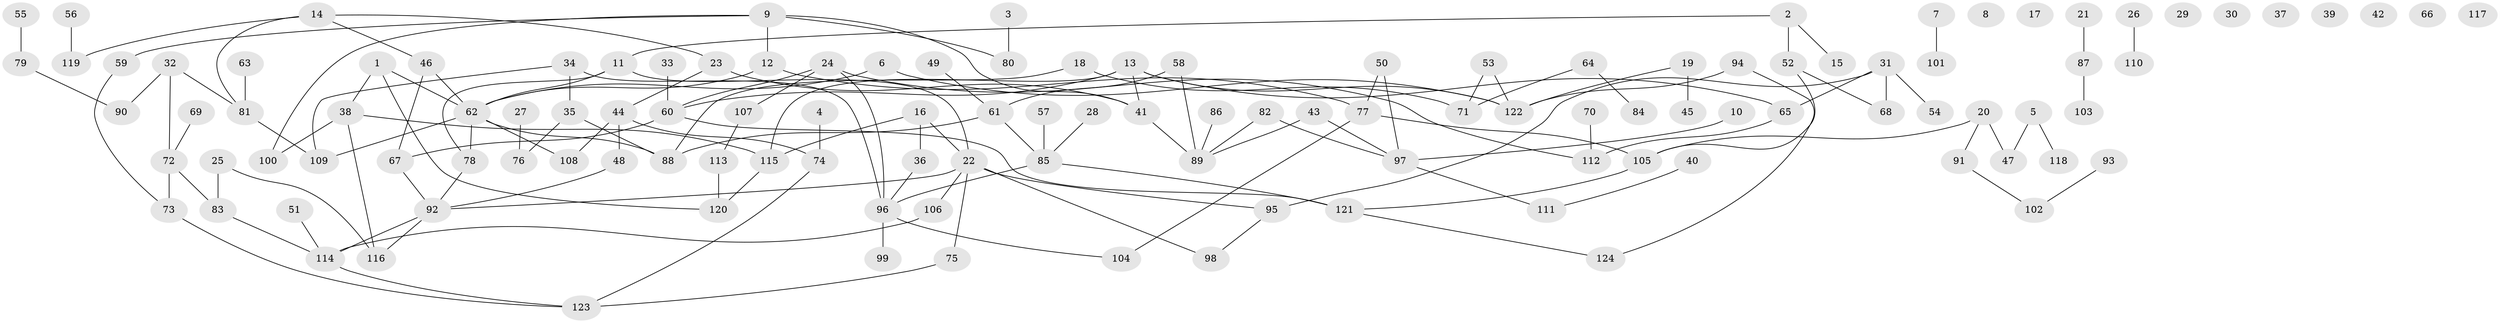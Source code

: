 // coarse degree distribution, {4: 0.07777777777777778, 1: 0.2777777777777778, 5: 0.08888888888888889, 0: 0.1111111111111111, 6: 0.03333333333333333, 7: 0.05555555555555555, 3: 0.12222222222222222, 2: 0.2222222222222222, 9: 0.011111111111111112}
// Generated by graph-tools (version 1.1) at 2025/41/03/06/25 10:41:19]
// undirected, 124 vertices, 150 edges
graph export_dot {
graph [start="1"]
  node [color=gray90,style=filled];
  1;
  2;
  3;
  4;
  5;
  6;
  7;
  8;
  9;
  10;
  11;
  12;
  13;
  14;
  15;
  16;
  17;
  18;
  19;
  20;
  21;
  22;
  23;
  24;
  25;
  26;
  27;
  28;
  29;
  30;
  31;
  32;
  33;
  34;
  35;
  36;
  37;
  38;
  39;
  40;
  41;
  42;
  43;
  44;
  45;
  46;
  47;
  48;
  49;
  50;
  51;
  52;
  53;
  54;
  55;
  56;
  57;
  58;
  59;
  60;
  61;
  62;
  63;
  64;
  65;
  66;
  67;
  68;
  69;
  70;
  71;
  72;
  73;
  74;
  75;
  76;
  77;
  78;
  79;
  80;
  81;
  82;
  83;
  84;
  85;
  86;
  87;
  88;
  89;
  90;
  91;
  92;
  93;
  94;
  95;
  96;
  97;
  98;
  99;
  100;
  101;
  102;
  103;
  104;
  105;
  106;
  107;
  108;
  109;
  110;
  111;
  112;
  113;
  114;
  115;
  116;
  117;
  118;
  119;
  120;
  121;
  122;
  123;
  124;
  1 -- 38;
  1 -- 62;
  1 -- 120;
  2 -- 11;
  2 -- 15;
  2 -- 52;
  3 -- 80;
  4 -- 74;
  5 -- 47;
  5 -- 118;
  6 -- 62;
  6 -- 122;
  7 -- 101;
  9 -- 12;
  9 -- 41;
  9 -- 59;
  9 -- 80;
  9 -- 100;
  10 -- 97;
  11 -- 22;
  11 -- 62;
  11 -- 78;
  12 -- 62;
  12 -- 77;
  13 -- 41;
  13 -- 60;
  13 -- 65;
  13 -- 115;
  13 -- 122;
  14 -- 23;
  14 -- 46;
  14 -- 81;
  14 -- 119;
  16 -- 22;
  16 -- 36;
  16 -- 115;
  18 -- 71;
  18 -- 88;
  19 -- 45;
  19 -- 122;
  20 -- 47;
  20 -- 91;
  20 -- 105;
  21 -- 87;
  22 -- 75;
  22 -- 92;
  22 -- 95;
  22 -- 98;
  22 -- 106;
  23 -- 41;
  23 -- 44;
  24 -- 60;
  24 -- 96;
  24 -- 107;
  24 -- 112;
  25 -- 83;
  25 -- 116;
  26 -- 110;
  27 -- 76;
  28 -- 85;
  31 -- 54;
  31 -- 65;
  31 -- 68;
  31 -- 95;
  32 -- 72;
  32 -- 81;
  32 -- 90;
  33 -- 60;
  34 -- 35;
  34 -- 96;
  34 -- 109;
  35 -- 76;
  35 -- 88;
  36 -- 96;
  38 -- 100;
  38 -- 115;
  38 -- 116;
  40 -- 111;
  41 -- 89;
  43 -- 89;
  43 -- 97;
  44 -- 48;
  44 -- 74;
  44 -- 108;
  46 -- 62;
  46 -- 67;
  48 -- 92;
  49 -- 61;
  50 -- 77;
  50 -- 97;
  51 -- 114;
  52 -- 68;
  52 -- 105;
  53 -- 71;
  53 -- 122;
  55 -- 79;
  56 -- 119;
  57 -- 85;
  58 -- 61;
  58 -- 89;
  59 -- 73;
  60 -- 67;
  60 -- 121;
  61 -- 85;
  61 -- 88;
  62 -- 78;
  62 -- 88;
  62 -- 108;
  62 -- 109;
  63 -- 81;
  64 -- 71;
  64 -- 84;
  65 -- 112;
  67 -- 92;
  69 -- 72;
  70 -- 112;
  72 -- 73;
  72 -- 83;
  73 -- 123;
  74 -- 123;
  75 -- 123;
  77 -- 104;
  77 -- 105;
  78 -- 92;
  79 -- 90;
  81 -- 109;
  82 -- 89;
  82 -- 97;
  83 -- 114;
  85 -- 96;
  85 -- 121;
  86 -- 89;
  87 -- 103;
  91 -- 102;
  92 -- 114;
  92 -- 116;
  93 -- 102;
  94 -- 122;
  94 -- 124;
  95 -- 98;
  96 -- 99;
  96 -- 104;
  97 -- 111;
  105 -- 121;
  106 -- 114;
  107 -- 113;
  113 -- 120;
  114 -- 123;
  115 -- 120;
  121 -- 124;
}
